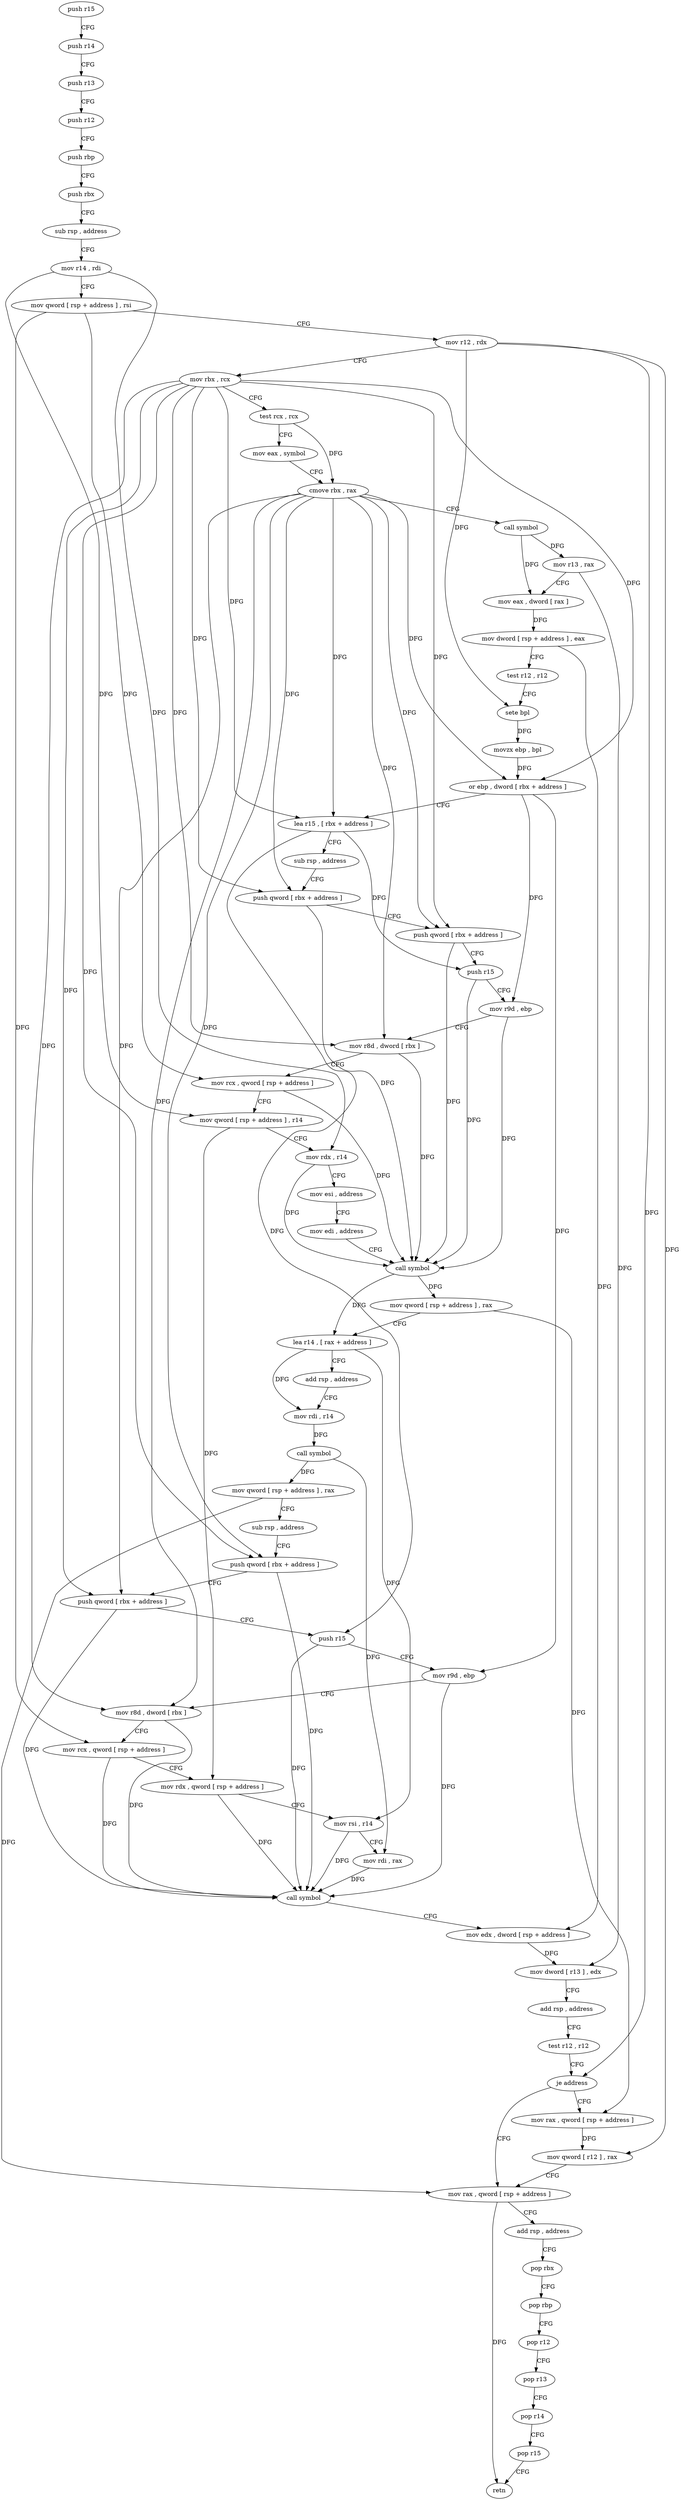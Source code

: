 digraph "func" {
"4316956" [label = "push r15" ]
"4316958" [label = "push r14" ]
"4316960" [label = "push r13" ]
"4316962" [label = "push r12" ]
"4316964" [label = "push rbp" ]
"4316965" [label = "push rbx" ]
"4316966" [label = "sub rsp , address" ]
"4316970" [label = "mov r14 , rdi" ]
"4316973" [label = "mov qword [ rsp + address ] , rsi" ]
"4316978" [label = "mov r12 , rdx" ]
"4316981" [label = "mov rbx , rcx" ]
"4316984" [label = "test rcx , rcx" ]
"4316987" [label = "mov eax , symbol" ]
"4316992" [label = "cmove rbx , rax" ]
"4316996" [label = "call symbol" ]
"4317001" [label = "mov r13 , rax" ]
"4317004" [label = "mov eax , dword [ rax ]" ]
"4317006" [label = "mov dword [ rsp + address ] , eax" ]
"4317010" [label = "test r12 , r12" ]
"4317013" [label = "sete bpl" ]
"4317017" [label = "movzx ebp , bpl" ]
"4317021" [label = "or ebp , dword [ rbx + address ]" ]
"4317024" [label = "lea r15 , [ rbx + address ]" ]
"4317028" [label = "sub rsp , address" ]
"4317032" [label = "push qword [ rbx + address ]" ]
"4317035" [label = "push qword [ rbx + address ]" ]
"4317038" [label = "push r15" ]
"4317040" [label = "mov r9d , ebp" ]
"4317043" [label = "mov r8d , dword [ rbx ]" ]
"4317046" [label = "mov rcx , qword [ rsp + address ]" ]
"4317051" [label = "mov qword [ rsp + address ] , r14" ]
"4317056" [label = "mov rdx , r14" ]
"4317059" [label = "mov esi , address" ]
"4317064" [label = "mov edi , address" ]
"4317069" [label = "call symbol" ]
"4317074" [label = "mov qword [ rsp + address ] , rax" ]
"4317079" [label = "lea r14 , [ rax + address ]" ]
"4317083" [label = "add rsp , address" ]
"4317087" [label = "mov rdi , r14" ]
"4317090" [label = "call symbol" ]
"4317095" [label = "mov qword [ rsp + address ] , rax" ]
"4317100" [label = "sub rsp , address" ]
"4317104" [label = "push qword [ rbx + address ]" ]
"4317107" [label = "push qword [ rbx + address ]" ]
"4317110" [label = "push r15" ]
"4317112" [label = "mov r9d , ebp" ]
"4317115" [label = "mov r8d , dword [ rbx ]" ]
"4317118" [label = "mov rcx , qword [ rsp + address ]" ]
"4317123" [label = "mov rdx , qword [ rsp + address ]" ]
"4317128" [label = "mov rsi , r14" ]
"4317131" [label = "mov rdi , rax" ]
"4317134" [label = "call symbol" ]
"4317139" [label = "mov edx , dword [ rsp + address ]" ]
"4317143" [label = "mov dword [ r13 ] , edx" ]
"4317147" [label = "add rsp , address" ]
"4317151" [label = "test r12 , r12" ]
"4317154" [label = "je address" ]
"4317165" [label = "mov rax , qword [ rsp + address ]" ]
"4317156" [label = "mov rax , qword [ rsp + address ]" ]
"4317170" [label = "add rsp , address" ]
"4317174" [label = "pop rbx" ]
"4317175" [label = "pop rbp" ]
"4317176" [label = "pop r12" ]
"4317178" [label = "pop r13" ]
"4317180" [label = "pop r14" ]
"4317182" [label = "pop r15" ]
"4317184" [label = "retn" ]
"4317161" [label = "mov qword [ r12 ] , rax" ]
"4316956" -> "4316958" [ label = "CFG" ]
"4316958" -> "4316960" [ label = "CFG" ]
"4316960" -> "4316962" [ label = "CFG" ]
"4316962" -> "4316964" [ label = "CFG" ]
"4316964" -> "4316965" [ label = "CFG" ]
"4316965" -> "4316966" [ label = "CFG" ]
"4316966" -> "4316970" [ label = "CFG" ]
"4316970" -> "4316973" [ label = "CFG" ]
"4316970" -> "4317051" [ label = "DFG" ]
"4316970" -> "4317056" [ label = "DFG" ]
"4316973" -> "4316978" [ label = "CFG" ]
"4316973" -> "4317046" [ label = "DFG" ]
"4316973" -> "4317118" [ label = "DFG" ]
"4316978" -> "4316981" [ label = "CFG" ]
"4316978" -> "4317013" [ label = "DFG" ]
"4316978" -> "4317154" [ label = "DFG" ]
"4316978" -> "4317161" [ label = "DFG" ]
"4316981" -> "4316984" [ label = "CFG" ]
"4316981" -> "4317021" [ label = "DFG" ]
"4316981" -> "4317024" [ label = "DFG" ]
"4316981" -> "4317032" [ label = "DFG" ]
"4316981" -> "4317035" [ label = "DFG" ]
"4316981" -> "4317043" [ label = "DFG" ]
"4316981" -> "4317104" [ label = "DFG" ]
"4316981" -> "4317107" [ label = "DFG" ]
"4316981" -> "4317115" [ label = "DFG" ]
"4316984" -> "4316987" [ label = "CFG" ]
"4316984" -> "4316992" [ label = "DFG" ]
"4316987" -> "4316992" [ label = "CFG" ]
"4316992" -> "4316996" [ label = "CFG" ]
"4316992" -> "4317021" [ label = "DFG" ]
"4316992" -> "4317024" [ label = "DFG" ]
"4316992" -> "4317032" [ label = "DFG" ]
"4316992" -> "4317035" [ label = "DFG" ]
"4316992" -> "4317043" [ label = "DFG" ]
"4316992" -> "4317104" [ label = "DFG" ]
"4316992" -> "4317107" [ label = "DFG" ]
"4316992" -> "4317115" [ label = "DFG" ]
"4316996" -> "4317001" [ label = "DFG" ]
"4316996" -> "4317004" [ label = "DFG" ]
"4317001" -> "4317004" [ label = "CFG" ]
"4317001" -> "4317143" [ label = "DFG" ]
"4317004" -> "4317006" [ label = "DFG" ]
"4317006" -> "4317010" [ label = "CFG" ]
"4317006" -> "4317139" [ label = "DFG" ]
"4317010" -> "4317013" [ label = "CFG" ]
"4317013" -> "4317017" [ label = "DFG" ]
"4317017" -> "4317021" [ label = "DFG" ]
"4317021" -> "4317024" [ label = "CFG" ]
"4317021" -> "4317040" [ label = "DFG" ]
"4317021" -> "4317112" [ label = "DFG" ]
"4317024" -> "4317028" [ label = "CFG" ]
"4317024" -> "4317038" [ label = "DFG" ]
"4317024" -> "4317110" [ label = "DFG" ]
"4317028" -> "4317032" [ label = "CFG" ]
"4317032" -> "4317035" [ label = "CFG" ]
"4317032" -> "4317069" [ label = "DFG" ]
"4317035" -> "4317038" [ label = "CFG" ]
"4317035" -> "4317069" [ label = "DFG" ]
"4317038" -> "4317040" [ label = "CFG" ]
"4317038" -> "4317069" [ label = "DFG" ]
"4317040" -> "4317043" [ label = "CFG" ]
"4317040" -> "4317069" [ label = "DFG" ]
"4317043" -> "4317046" [ label = "CFG" ]
"4317043" -> "4317069" [ label = "DFG" ]
"4317046" -> "4317051" [ label = "CFG" ]
"4317046" -> "4317069" [ label = "DFG" ]
"4317051" -> "4317056" [ label = "CFG" ]
"4317051" -> "4317123" [ label = "DFG" ]
"4317056" -> "4317059" [ label = "CFG" ]
"4317056" -> "4317069" [ label = "DFG" ]
"4317059" -> "4317064" [ label = "CFG" ]
"4317064" -> "4317069" [ label = "CFG" ]
"4317069" -> "4317074" [ label = "DFG" ]
"4317069" -> "4317079" [ label = "DFG" ]
"4317074" -> "4317079" [ label = "CFG" ]
"4317074" -> "4317156" [ label = "DFG" ]
"4317079" -> "4317083" [ label = "CFG" ]
"4317079" -> "4317087" [ label = "DFG" ]
"4317079" -> "4317128" [ label = "DFG" ]
"4317083" -> "4317087" [ label = "CFG" ]
"4317087" -> "4317090" [ label = "DFG" ]
"4317090" -> "4317095" [ label = "DFG" ]
"4317090" -> "4317131" [ label = "DFG" ]
"4317095" -> "4317100" [ label = "CFG" ]
"4317095" -> "4317165" [ label = "DFG" ]
"4317100" -> "4317104" [ label = "CFG" ]
"4317104" -> "4317107" [ label = "CFG" ]
"4317104" -> "4317134" [ label = "DFG" ]
"4317107" -> "4317110" [ label = "CFG" ]
"4317107" -> "4317134" [ label = "DFG" ]
"4317110" -> "4317112" [ label = "CFG" ]
"4317110" -> "4317134" [ label = "DFG" ]
"4317112" -> "4317115" [ label = "CFG" ]
"4317112" -> "4317134" [ label = "DFG" ]
"4317115" -> "4317118" [ label = "CFG" ]
"4317115" -> "4317134" [ label = "DFG" ]
"4317118" -> "4317123" [ label = "CFG" ]
"4317118" -> "4317134" [ label = "DFG" ]
"4317123" -> "4317128" [ label = "CFG" ]
"4317123" -> "4317134" [ label = "DFG" ]
"4317128" -> "4317131" [ label = "CFG" ]
"4317128" -> "4317134" [ label = "DFG" ]
"4317131" -> "4317134" [ label = "DFG" ]
"4317134" -> "4317139" [ label = "CFG" ]
"4317139" -> "4317143" [ label = "DFG" ]
"4317143" -> "4317147" [ label = "CFG" ]
"4317147" -> "4317151" [ label = "CFG" ]
"4317151" -> "4317154" [ label = "CFG" ]
"4317154" -> "4317165" [ label = "CFG" ]
"4317154" -> "4317156" [ label = "CFG" ]
"4317165" -> "4317170" [ label = "CFG" ]
"4317165" -> "4317184" [ label = "DFG" ]
"4317156" -> "4317161" [ label = "DFG" ]
"4317170" -> "4317174" [ label = "CFG" ]
"4317174" -> "4317175" [ label = "CFG" ]
"4317175" -> "4317176" [ label = "CFG" ]
"4317176" -> "4317178" [ label = "CFG" ]
"4317178" -> "4317180" [ label = "CFG" ]
"4317180" -> "4317182" [ label = "CFG" ]
"4317182" -> "4317184" [ label = "CFG" ]
"4317161" -> "4317165" [ label = "CFG" ]
}
